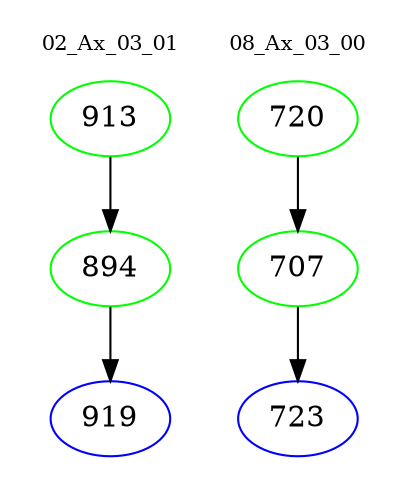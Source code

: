 digraph{
subgraph cluster_0 {
color = white
label = "02_Ax_03_01";
fontsize=10;
T0_913 [label="913", color="green"]
T0_913 -> T0_894 [color="black"]
T0_894 [label="894", color="green"]
T0_894 -> T0_919 [color="black"]
T0_919 [label="919", color="blue"]
}
subgraph cluster_1 {
color = white
label = "08_Ax_03_00";
fontsize=10;
T1_720 [label="720", color="green"]
T1_720 -> T1_707 [color="black"]
T1_707 [label="707", color="green"]
T1_707 -> T1_723 [color="black"]
T1_723 [label="723", color="blue"]
}
}
